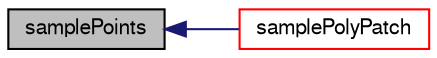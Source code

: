 digraph "samplePoints"
{
  bgcolor="transparent";
  edge [fontname="FreeSans",fontsize="10",labelfontname="FreeSans",labelfontsize="10"];
  node [fontname="FreeSans",fontsize="10",shape=record];
  rankdir="LR";
  Node3965 [label="samplePoints",height=0.2,width=0.4,color="black", fillcolor="grey75", style="filled", fontcolor="black"];
  Node3965 -> Node3966 [dir="back",color="midnightblue",fontsize="10",style="solid",fontname="FreeSans"];
  Node3966 [label="samplePolyPatch",height=0.2,width=0.4,color="red",URL="$a25094.html#a8f81235fc833f4500edd224fb8ecd146",tooltip="Get the patch on the region. "];
}
